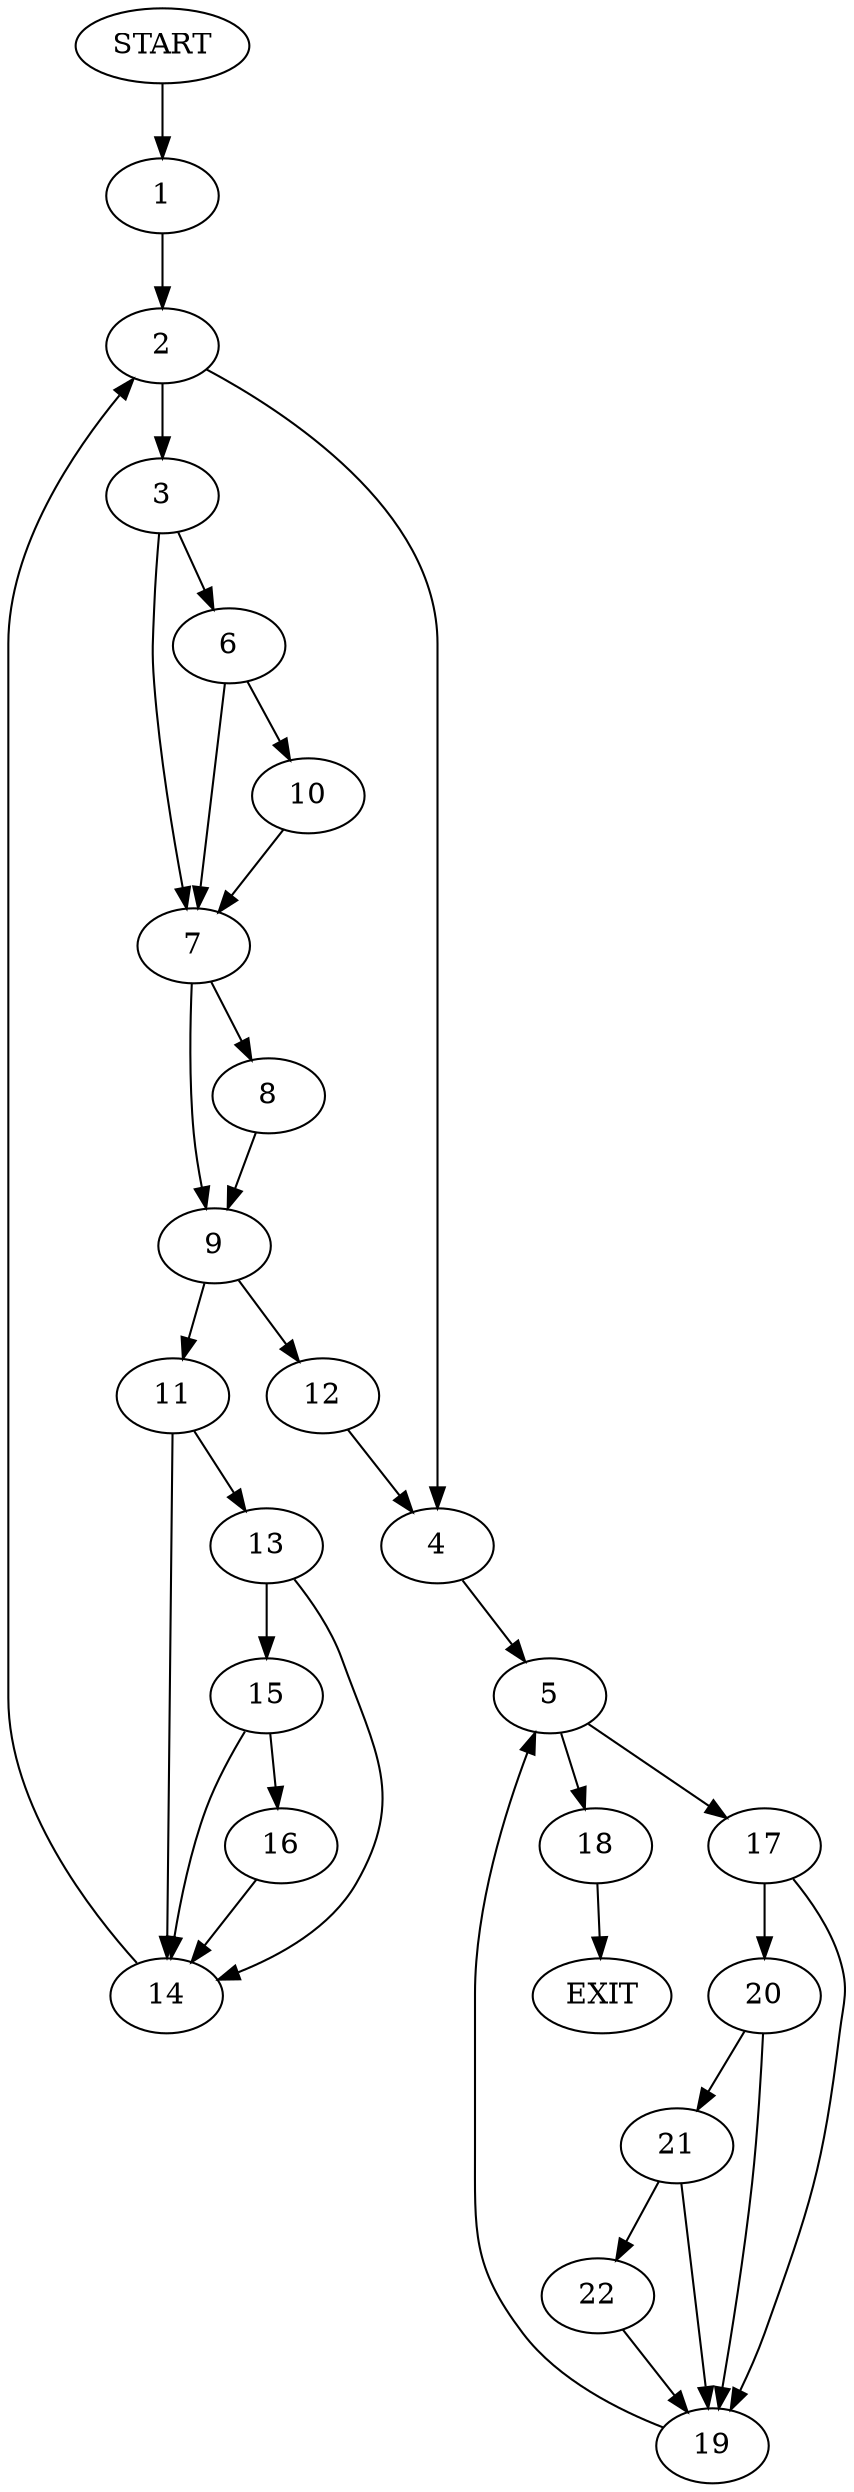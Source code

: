 digraph {
0 [label="START"]
23 [label="EXIT"]
0 -> 1
1 -> 2
2 -> 3
2 -> 4
4 -> 5
3 -> 6
3 -> 7
7 -> 8
7 -> 9
6 -> 7
6 -> 10
10 -> 7
9 -> 11
9 -> 12
8 -> 9
12 -> 4
11 -> 13
11 -> 14
14 -> 2
13 -> 15
13 -> 14
15 -> 16
15 -> 14
16 -> 14
5 -> 17
5 -> 18
17 -> 19
17 -> 20
18 -> 23
19 -> 5
20 -> 19
20 -> 21
21 -> 19
21 -> 22
22 -> 19
}
